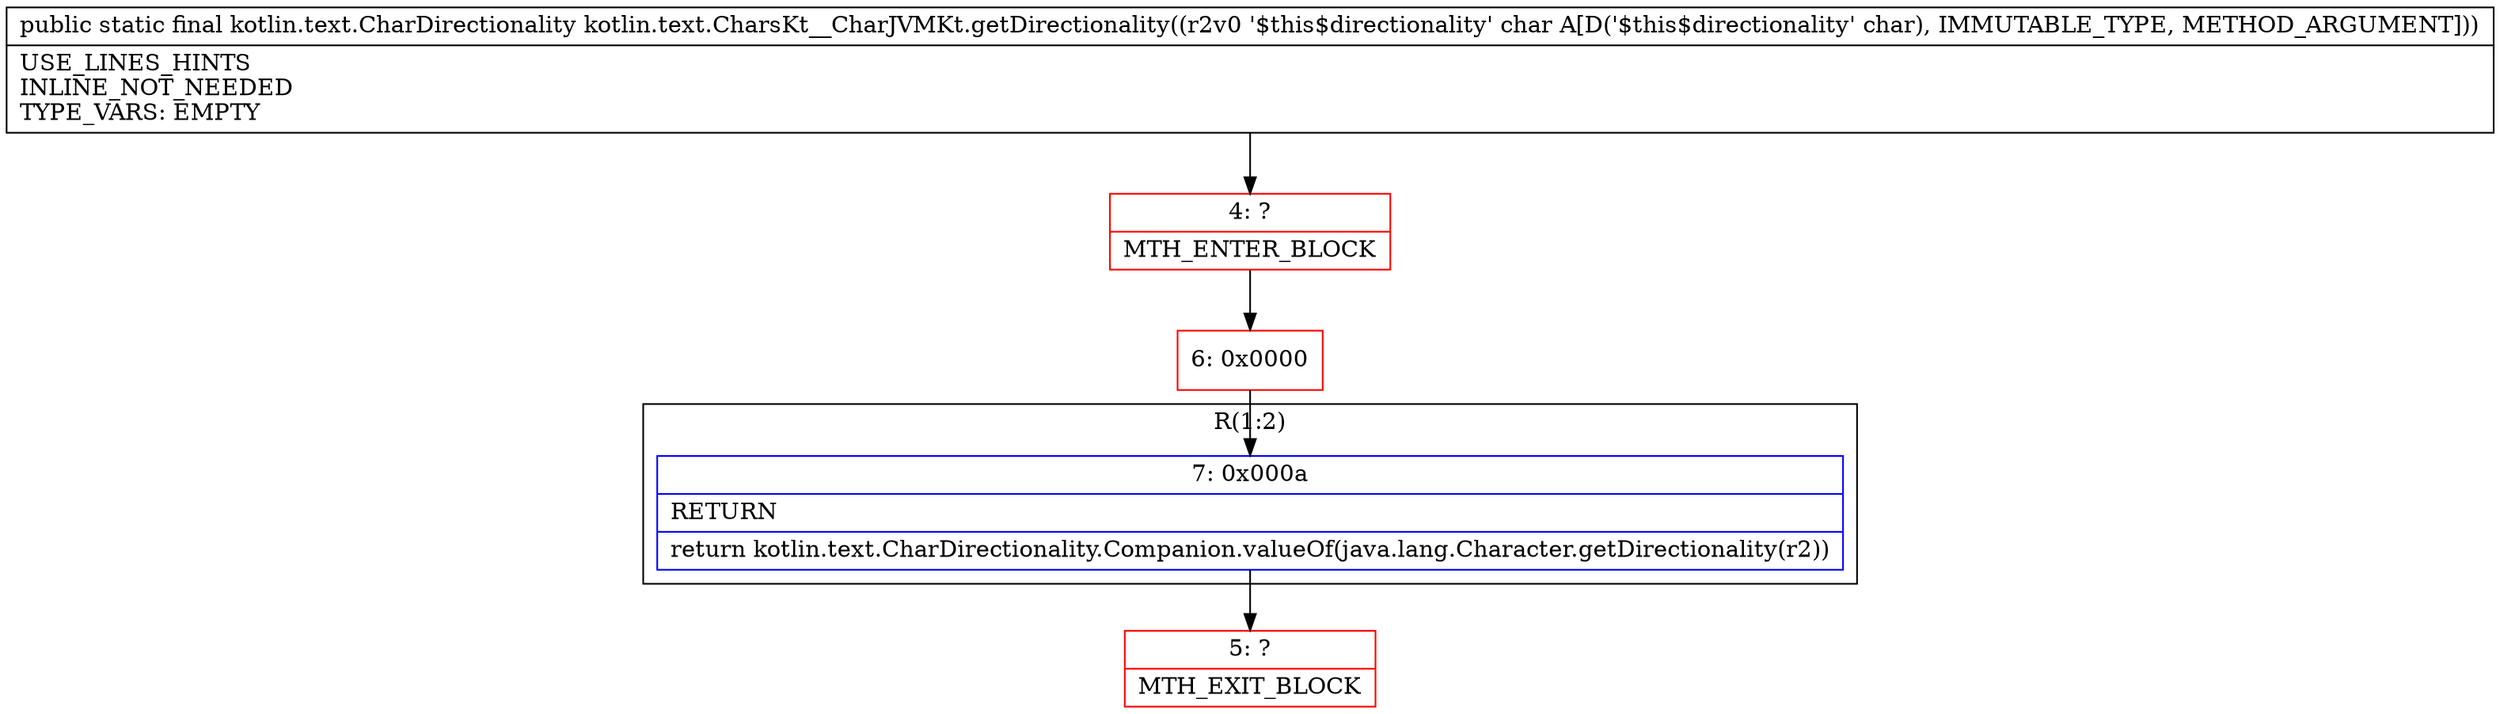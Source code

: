 digraph "CFG forkotlin.text.CharsKt__CharJVMKt.getDirectionality(C)Lkotlin\/text\/CharDirectionality;" {
subgraph cluster_Region_82279511 {
label = "R(1:2)";
node [shape=record,color=blue];
Node_7 [shape=record,label="{7\:\ 0x000a|RETURN\l|return kotlin.text.CharDirectionality.Companion.valueOf(java.lang.Character.getDirectionality(r2))\l}"];
}
Node_4 [shape=record,color=red,label="{4\:\ ?|MTH_ENTER_BLOCK\l}"];
Node_6 [shape=record,color=red,label="{6\:\ 0x0000}"];
Node_5 [shape=record,color=red,label="{5\:\ ?|MTH_EXIT_BLOCK\l}"];
MethodNode[shape=record,label="{public static final kotlin.text.CharDirectionality kotlin.text.CharsKt__CharJVMKt.getDirectionality((r2v0 '$this$directionality' char A[D('$this$directionality' char), IMMUTABLE_TYPE, METHOD_ARGUMENT]))  | USE_LINES_HINTS\lINLINE_NOT_NEEDED\lTYPE_VARS: EMPTY\l}"];
MethodNode -> Node_4;Node_7 -> Node_5;
Node_4 -> Node_6;
Node_6 -> Node_7;
}

